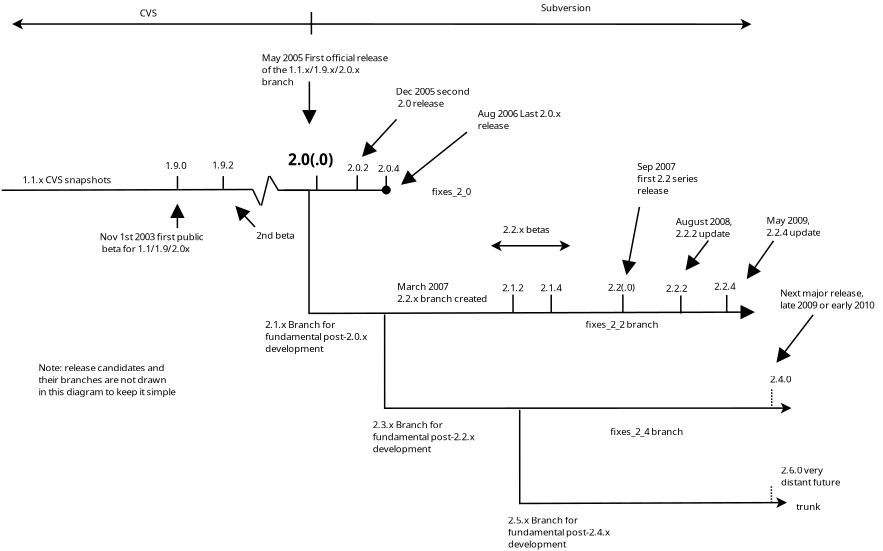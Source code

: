 <?xml version="1.0" encoding="UTF-8"?>
<dia:diagram xmlns:dia="http://www.lysator.liu.se/~alla/dia/">
  <dia:layer name="Background" visible="true" active="true">
    <dia:object type="Standard - Line" version="0" id="O0">
      <dia:attribute name="obj_pos">
        <dia:point val="2.341,25.2"/>
      </dia:attribute>
      <dia:attribute name="obj_bb">
        <dia:rectangle val="2.291,25.1;19.125,25.25"/>
      </dia:attribute>
      <dia:attribute name="conn_endpoints">
        <dia:point val="2.341,25.2"/>
        <dia:point val="19.075,25.15"/>
      </dia:attribute>
      <dia:attribute name="numcp">
        <dia:int val="1"/>
      </dia:attribute>
    </dia:object>
    <dia:object type="Standard - Text" version="1" id="O1">
      <dia:attribute name="obj_pos">
        <dia:point val="3.725,24.725"/>
      </dia:attribute>
      <dia:attribute name="obj_bb">
        <dia:rectangle val="3.725,24.13;10.273,24.875"/>
      </dia:attribute>
      <dia:attribute name="text">
        <dia:composite type="text">
          <dia:attribute name="string">
            <dia:string>#1.1.x CVS snapshots#</dia:string>
          </dia:attribute>
          <dia:attribute name="font">
            <dia:font family="sans" style="0" name="Helvetica"/>
          </dia:attribute>
          <dia:attribute name="height">
            <dia:real val="0.8"/>
          </dia:attribute>
          <dia:attribute name="pos">
            <dia:point val="3.725,24.725"/>
          </dia:attribute>
          <dia:attribute name="color">
            <dia:color val="#000000"/>
          </dia:attribute>
          <dia:attribute name="alignment">
            <dia:enum val="0"/>
          </dia:attribute>
        </dia:composite>
      </dia:attribute>
      <dia:attribute name="valign">
        <dia:enum val="3"/>
      </dia:attribute>
    </dia:object>
    <dia:object type="Standard - Text" version="1" id="O2">
      <dia:attribute name="obj_pos">
        <dia:point val="13.238,23.781"/>
      </dia:attribute>
      <dia:attribute name="obj_bb">
        <dia:rectangle val="13.238,23.186;14.865,23.931"/>
      </dia:attribute>
      <dia:attribute name="text">
        <dia:composite type="text">
          <dia:attribute name="string">
            <dia:string>#1.9.0#</dia:string>
          </dia:attribute>
          <dia:attribute name="font">
            <dia:font family="sans" style="0" name="Helvetica"/>
          </dia:attribute>
          <dia:attribute name="height">
            <dia:real val="0.8"/>
          </dia:attribute>
          <dia:attribute name="pos">
            <dia:point val="13.238,23.781"/>
          </dia:attribute>
          <dia:attribute name="color">
            <dia:color val="#000000"/>
          </dia:attribute>
          <dia:attribute name="alignment">
            <dia:enum val="0"/>
          </dia:attribute>
        </dia:composite>
      </dia:attribute>
      <dia:attribute name="valign">
        <dia:enum val="3"/>
      </dia:attribute>
    </dia:object>
    <dia:object type="Standard - Text" version="1" id="O3">
      <dia:attribute name="obj_pos">
        <dia:point val="8.876,28.526"/>
      </dia:attribute>
      <dia:attribute name="obj_bb">
        <dia:rectangle val="8.876,27.931;16.734,29.476"/>
      </dia:attribute>
      <dia:attribute name="text">
        <dia:composite type="text">
          <dia:attribute name="string">
            <dia:string>#Nov 1st 2003 first public
 beta for 1.1/1.9/2.0x#</dia:string>
          </dia:attribute>
          <dia:attribute name="font">
            <dia:font family="sans" style="0" name="Helvetica"/>
          </dia:attribute>
          <dia:attribute name="height">
            <dia:real val="0.8"/>
          </dia:attribute>
          <dia:attribute name="pos">
            <dia:point val="8.876,28.526"/>
          </dia:attribute>
          <dia:attribute name="color">
            <dia:color val="#000000"/>
          </dia:attribute>
          <dia:attribute name="alignment">
            <dia:enum val="0"/>
          </dia:attribute>
        </dia:composite>
      </dia:attribute>
      <dia:attribute name="valign">
        <dia:enum val="3"/>
      </dia:attribute>
    </dia:object>
    <dia:object type="Standard - Line" version="0" id="O4">
      <dia:attribute name="obj_pos">
        <dia:point val="26.043,24.207"/>
      </dia:attribute>
      <dia:attribute name="obj_bb">
        <dia:rectangle val="25.987,24.157;26.093,25.225"/>
      </dia:attribute>
      <dia:attribute name="conn_endpoints">
        <dia:point val="26.043,24.207"/>
        <dia:point val="26.038,25.175"/>
      </dia:attribute>
      <dia:attribute name="numcp">
        <dia:int val="1"/>
      </dia:attribute>
    </dia:object>
    <dia:object type="Standard - Text" version="1" id="O5">
      <dia:attribute name="obj_pos">
        <dia:point val="16.381,23.743"/>
      </dia:attribute>
      <dia:attribute name="obj_bb">
        <dia:rectangle val="16.381,23.148;18.008,23.893"/>
      </dia:attribute>
      <dia:attribute name="text">
        <dia:composite type="text">
          <dia:attribute name="string">
            <dia:string>#1.9.2#</dia:string>
          </dia:attribute>
          <dia:attribute name="font">
            <dia:font family="sans" style="0" name="Helvetica"/>
          </dia:attribute>
          <dia:attribute name="height">
            <dia:real val="0.8"/>
          </dia:attribute>
          <dia:attribute name="pos">
            <dia:point val="16.381,23.743"/>
          </dia:attribute>
          <dia:attribute name="color">
            <dia:color val="#000000"/>
          </dia:attribute>
          <dia:attribute name="alignment">
            <dia:enum val="0"/>
          </dia:attribute>
        </dia:composite>
      </dia:attribute>
      <dia:attribute name="valign">
        <dia:enum val="3"/>
      </dia:attribute>
    </dia:object>
    <dia:object type="Standard - Line" version="0" id="O6">
      <dia:attribute name="obj_pos">
        <dia:point val="14.056,24.255"/>
      </dia:attribute>
      <dia:attribute name="obj_bb">
        <dia:rectangle val="14.006,24.205;14.106,25.155"/>
      </dia:attribute>
      <dia:attribute name="conn_endpoints">
        <dia:point val="14.056,24.255"/>
        <dia:point val="14.056,25.105"/>
      </dia:attribute>
      <dia:attribute name="numcp">
        <dia:int val="1"/>
      </dia:attribute>
    </dia:object>
    <dia:object type="Standard - Line" version="0" id="O7">
      <dia:attribute name="obj_pos">
        <dia:point val="17.106,24.255"/>
      </dia:attribute>
      <dia:attribute name="obj_bb">
        <dia:rectangle val="17.056,24.205;17.156,25.155"/>
      </dia:attribute>
      <dia:attribute name="conn_endpoints">
        <dia:point val="17.106,24.255"/>
        <dia:point val="17.106,25.105"/>
      </dia:attribute>
      <dia:attribute name="numcp">
        <dia:int val="1"/>
      </dia:attribute>
    </dia:object>
    <dia:object type="Standard - Line" version="0" id="O8">
      <dia:attribute name="obj_pos">
        <dia:point val="23.342,24.221"/>
      </dia:attribute>
      <dia:attribute name="obj_bb">
        <dia:rectangle val="23.292,24.171;23.394,25.225"/>
      </dia:attribute>
      <dia:attribute name="conn_endpoints">
        <dia:point val="23.342,24.221"/>
        <dia:point val="23.344,25.175"/>
      </dia:attribute>
      <dia:attribute name="numcp">
        <dia:int val="1"/>
      </dia:attribute>
    </dia:object>
    <dia:object type="Standard - Text" version="1" id="O9">
      <dia:attribute name="obj_pos">
        <dia:point val="21.419,23.525"/>
      </dia:attribute>
      <dia:attribute name="obj_bb">
        <dia:rectangle val="21.419,22.56;25.326,23.77"/>
      </dia:attribute>
      <dia:attribute name="text">
        <dia:composite type="text">
          <dia:attribute name="string">
            <dia:string>#2.0(.0)#</dia:string>
          </dia:attribute>
          <dia:attribute name="font">
            <dia:font family="sans" style="80" name="Helvetica-Bold"/>
          </dia:attribute>
          <dia:attribute name="height">
            <dia:real val="1.3"/>
          </dia:attribute>
          <dia:attribute name="pos">
            <dia:point val="21.419,23.525"/>
          </dia:attribute>
          <dia:attribute name="color">
            <dia:color val="#000000"/>
          </dia:attribute>
          <dia:attribute name="alignment">
            <dia:enum val="0"/>
          </dia:attribute>
        </dia:composite>
      </dia:attribute>
      <dia:attribute name="valign">
        <dia:enum val="3"/>
      </dia:attribute>
    </dia:object>
    <dia:object type="Standard - PolyLine" version="0" id="O10">
      <dia:attribute name="obj_pos">
        <dia:point val="19.073,25.158"/>
      </dia:attribute>
      <dia:attribute name="obj_bb">
        <dia:rectangle val="19.006,25.092;19.642,26.267"/>
      </dia:attribute>
      <dia:attribute name="poly_points">
        <dia:point val="19.073,25.158"/>
        <dia:point val="19.575,26.2"/>
      </dia:attribute>
    </dia:object>
    <dia:object type="Standard - PolyLine" version="0" id="O11">
      <dia:attribute name="obj_pos">
        <dia:point val="20.15,24.25"/>
      </dia:attribute>
      <dia:attribute name="obj_bb">
        <dia:rectangle val="19.59,24.189;20.211,26.286"/>
      </dia:attribute>
      <dia:attribute name="poly_points">
        <dia:point val="20.15,24.25"/>
        <dia:point val="19.65,26.225"/>
      </dia:attribute>
    </dia:object>
    <dia:object type="Standard - PolyLine" version="0" id="O12">
      <dia:attribute name="obj_pos">
        <dia:point val="20.205,24.247"/>
      </dia:attribute>
      <dia:attribute name="obj_bb">
        <dia:rectangle val="20.136,24.179;20.865,25.296"/>
      </dia:attribute>
      <dia:attribute name="poly_points">
        <dia:point val="20.205,24.247"/>
        <dia:point val="20.796,25.227"/>
      </dia:attribute>
    </dia:object>
    <dia:object type="Standard - Line" version="0" id="O13">
      <dia:attribute name="obj_pos">
        <dia:point val="20.775,25.2"/>
      </dia:attribute>
      <dia:attribute name="obj_bb">
        <dia:rectangle val="20.725,25.15;27.875,25.25"/>
      </dia:attribute>
      <dia:attribute name="conn_endpoints">
        <dia:point val="20.775,25.2"/>
        <dia:point val="27.825,25.2"/>
      </dia:attribute>
      <dia:attribute name="numcp">
        <dia:int val="1"/>
      </dia:attribute>
    </dia:object>
    <dia:object type="Standard - Text" version="1" id="O14">
      <dia:attribute name="obj_pos">
        <dia:point val="25.375,23.925"/>
      </dia:attribute>
      <dia:attribute name="obj_bb">
        <dia:rectangle val="25.375,23.33;27.003,24.075"/>
      </dia:attribute>
      <dia:attribute name="text">
        <dia:composite type="text">
          <dia:attribute name="string">
            <dia:string>#2.0.2#</dia:string>
          </dia:attribute>
          <dia:attribute name="font">
            <dia:font family="sans" style="0" name="Helvetica"/>
          </dia:attribute>
          <dia:attribute name="height">
            <dia:real val="0.8"/>
          </dia:attribute>
          <dia:attribute name="pos">
            <dia:point val="25.375,23.925"/>
          </dia:attribute>
          <dia:attribute name="color">
            <dia:color val="#000000"/>
          </dia:attribute>
          <dia:attribute name="alignment">
            <dia:enum val="0"/>
          </dia:attribute>
        </dia:composite>
      </dia:attribute>
      <dia:attribute name="valign">
        <dia:enum val="3"/>
      </dia:attribute>
    </dia:object>
    <dia:object type="Standard - Line" version="0" id="O15">
      <dia:attribute name="obj_pos">
        <dia:point val="14.05,27.725"/>
      </dia:attribute>
      <dia:attribute name="obj_bb">
        <dia:rectangle val="13.569,26.038;14.531,27.775"/>
      </dia:attribute>
      <dia:attribute name="conn_endpoints">
        <dia:point val="14.05,27.725"/>
        <dia:point val="14.05,26.15"/>
      </dia:attribute>
      <dia:attribute name="numcp">
        <dia:int val="1"/>
      </dia:attribute>
      <dia:attribute name="end_arrow">
        <dia:enum val="3"/>
      </dia:attribute>
      <dia:attribute name="end_arrow_length">
        <dia:real val="0.8"/>
      </dia:attribute>
      <dia:attribute name="end_arrow_width">
        <dia:real val="0.8"/>
      </dia:attribute>
    </dia:object>
    <dia:object type="Standard - Line" version="0" id="O16">
      <dia:attribute name="obj_pos">
        <dia:point val="22.85,17.95"/>
      </dia:attribute>
      <dia:attribute name="obj_bb">
        <dia:rectangle val="22.369,17.9;23.331,20.868"/>
      </dia:attribute>
      <dia:attribute name="conn_endpoints">
        <dia:point val="22.85,17.95"/>
        <dia:point val="22.851,20.756"/>
      </dia:attribute>
      <dia:attribute name="numcp">
        <dia:int val="1"/>
      </dia:attribute>
      <dia:attribute name="end_arrow">
        <dia:enum val="3"/>
      </dia:attribute>
      <dia:attribute name="end_arrow_length">
        <dia:real val="0.8"/>
      </dia:attribute>
      <dia:attribute name="end_arrow_width">
        <dia:real val="0.8"/>
      </dia:attribute>
    </dia:object>
    <dia:object type="Standard - Text" version="1" id="O17">
      <dia:attribute name="obj_pos">
        <dia:point val="19.675,16.6"/>
      </dia:attribute>
      <dia:attribute name="obj_bb">
        <dia:rectangle val="19.675,16.005;29.3,18.35"/>
      </dia:attribute>
      <dia:attribute name="text">
        <dia:composite type="text">
          <dia:attribute name="string">
            <dia:string>#May 2005 First official release
of the 1.1.x/1.9.x/2.0.x 
branch#</dia:string>
          </dia:attribute>
          <dia:attribute name="font">
            <dia:font family="sans" style="0" name="Helvetica"/>
          </dia:attribute>
          <dia:attribute name="height">
            <dia:real val="0.8"/>
          </dia:attribute>
          <dia:attribute name="pos">
            <dia:point val="19.675,16.6"/>
          </dia:attribute>
          <dia:attribute name="color">
            <dia:color val="#000000"/>
          </dia:attribute>
          <dia:attribute name="alignment">
            <dia:enum val="0"/>
          </dia:attribute>
        </dia:composite>
      </dia:attribute>
      <dia:attribute name="valign">
        <dia:enum val="3"/>
      </dia:attribute>
    </dia:object>
    <dia:object type="Standard - Line" version="0" id="O18">
      <dia:attribute name="obj_pos">
        <dia:point val="17.95,26.275"/>
      </dia:attribute>
      <dia:attribute name="obj_bb">
        <dia:rectangle val="17.88,26.204;19.296,27.721"/>
      </dia:attribute>
      <dia:attribute name="conn_endpoints">
        <dia:point val="17.95,26.275"/>
        <dia:point val="19.225,27.65"/>
      </dia:attribute>
      <dia:attribute name="numcp">
        <dia:int val="1"/>
      </dia:attribute>
      <dia:attribute name="start_arrow">
        <dia:enum val="3"/>
      </dia:attribute>
      <dia:attribute name="start_arrow_length">
        <dia:real val="0.8"/>
      </dia:attribute>
      <dia:attribute name="start_arrow_width">
        <dia:real val="0.8"/>
      </dia:attribute>
    </dia:object>
    <dia:object type="Standard - Text" version="1" id="O19">
      <dia:attribute name="obj_pos">
        <dia:point val="19.3,28.425"/>
      </dia:attribute>
      <dia:attribute name="obj_bb">
        <dia:rectangle val="19.3,27.83;22.168,28.575"/>
      </dia:attribute>
      <dia:attribute name="text">
        <dia:composite type="text">
          <dia:attribute name="string">
            <dia:string>#2nd beta#</dia:string>
          </dia:attribute>
          <dia:attribute name="font">
            <dia:font family="sans" style="0" name="Helvetica"/>
          </dia:attribute>
          <dia:attribute name="height">
            <dia:real val="0.8"/>
          </dia:attribute>
          <dia:attribute name="pos">
            <dia:point val="19.3,28.425"/>
          </dia:attribute>
          <dia:attribute name="color">
            <dia:color val="#000000"/>
          </dia:attribute>
          <dia:attribute name="alignment">
            <dia:enum val="0"/>
          </dia:attribute>
        </dia:composite>
      </dia:attribute>
      <dia:attribute name="valign">
        <dia:enum val="3"/>
      </dia:attribute>
    </dia:object>
    <dia:object type="Standard - Line" version="0" id="O20">
      <dia:attribute name="obj_pos">
        <dia:point val="27.977,25.433"/>
      </dia:attribute>
      <dia:attribute name="obj_bb">
        <dia:rectangle val="27.655,24.183;28.297,25.504"/>
      </dia:attribute>
      <dia:attribute name="conn_endpoints">
        <dia:point val="27.977,25.433"/>
        <dia:point val="27.973,24.233"/>
      </dia:attribute>
      <dia:attribute name="numcp">
        <dia:int val="1"/>
      </dia:attribute>
      <dia:attribute name="start_arrow">
        <dia:enum val="8"/>
      </dia:attribute>
      <dia:attribute name="start_arrow_length">
        <dia:real val="0.5"/>
      </dia:attribute>
      <dia:attribute name="start_arrow_width">
        <dia:real val="0.5"/>
      </dia:attribute>
    </dia:object>
    <dia:object type="Standard - ZigZagLine" version="1" id="O21">
      <dia:attribute name="obj_pos">
        <dia:point val="21.165,25.202"/>
      </dia:attribute>
      <dia:attribute name="obj_bb">
        <dia:rectangle val="21.115,25.152;24.555,33.456"/>
      </dia:attribute>
      <dia:attribute name="orth_points">
        <dia:point val="21.165,25.202"/>
        <dia:point val="22.826,25.202"/>
        <dia:point val="22.826,33.406"/>
        <dia:point val="24.505,33.406"/>
      </dia:attribute>
      <dia:attribute name="orth_orient">
        <dia:enum val="0"/>
        <dia:enum val="1"/>
        <dia:enum val="0"/>
      </dia:attribute>
      <dia:attribute name="autorouting">
        <dia:boolean val="false"/>
      </dia:attribute>
    </dia:object>
    <dia:object type="Standard - Line" version="0" id="O22">
      <dia:attribute name="obj_pos">
        <dia:point val="24.477,33.406"/>
      </dia:attribute>
      <dia:attribute name="obj_bb">
        <dia:rectangle val="24.427,32.845;52.603,33.807"/>
      </dia:attribute>
      <dia:attribute name="conn_endpoints">
        <dia:point val="24.477,33.406"/>
        <dia:point val="52.491,33.323"/>
      </dia:attribute>
      <dia:attribute name="numcp">
        <dia:int val="1"/>
      </dia:attribute>
      <dia:attribute name="end_arrow">
        <dia:enum val="3"/>
      </dia:attribute>
      <dia:attribute name="end_arrow_length">
        <dia:real val="0.8"/>
      </dia:attribute>
      <dia:attribute name="end_arrow_width">
        <dia:real val="0.8"/>
      </dia:attribute>
    </dia:object>
    <dia:object type="Standard - Line" version="0" id="O23">
      <dia:attribute name="obj_pos">
        <dia:point val="28.656,20.475"/>
      </dia:attribute>
      <dia:attribute name="obj_bb">
        <dia:rectangle val="26.325,20.404;28.727,23.014"/>
      </dia:attribute>
      <dia:attribute name="conn_endpoints">
        <dia:point val="28.656,20.475"/>
        <dia:point val="26.4,22.932"/>
      </dia:attribute>
      <dia:attribute name="numcp">
        <dia:int val="1"/>
      </dia:attribute>
      <dia:attribute name="end_arrow">
        <dia:enum val="3"/>
      </dia:attribute>
      <dia:attribute name="end_arrow_length">
        <dia:real val="0.8"/>
      </dia:attribute>
      <dia:attribute name="end_arrow_width">
        <dia:real val="0.8"/>
      </dia:attribute>
    </dia:object>
    <dia:object type="Standard - Text" version="1" id="O24">
      <dia:attribute name="obj_pos">
        <dia:point val="28.6,18.832"/>
      </dia:attribute>
      <dia:attribute name="obj_bb">
        <dia:rectangle val="28.6,18.237;34.16,19.782"/>
      </dia:attribute>
      <dia:attribute name="text">
        <dia:composite type="text">
          <dia:attribute name="string">
            <dia:string>#Dec 2005 second
 2.0 release#</dia:string>
          </dia:attribute>
          <dia:attribute name="font">
            <dia:font family="sans" style="0" name="Helvetica"/>
          </dia:attribute>
          <dia:attribute name="height">
            <dia:real val="0.8"/>
          </dia:attribute>
          <dia:attribute name="pos">
            <dia:point val="28.6,18.832"/>
          </dia:attribute>
          <dia:attribute name="color">
            <dia:color val="#000000"/>
          </dia:attribute>
          <dia:attribute name="alignment">
            <dia:enum val="0"/>
          </dia:attribute>
        </dia:composite>
      </dia:attribute>
      <dia:attribute name="valign">
        <dia:enum val="3"/>
      </dia:attribute>
    </dia:object>
    <dia:object type="Standard - Text" version="1" id="O25">
      <dia:attribute name="obj_pos">
        <dia:point val="19.9,34.382"/>
      </dia:attribute>
      <dia:attribute name="obj_bb">
        <dia:rectangle val="19.9,33.787;27.595,36.132"/>
      </dia:attribute>
      <dia:attribute name="text">
        <dia:composite type="text">
          <dia:attribute name="string">
            <dia:string>#2.1.x Branch for 
fundamental post-2.0.x 
development#</dia:string>
          </dia:attribute>
          <dia:attribute name="font">
            <dia:font family="sans" style="0" name="Helvetica"/>
          </dia:attribute>
          <dia:attribute name="height">
            <dia:real val="0.8"/>
          </dia:attribute>
          <dia:attribute name="pos">
            <dia:point val="19.9,34.382"/>
          </dia:attribute>
          <dia:attribute name="color">
            <dia:color val="#000000"/>
          </dia:attribute>
          <dia:attribute name="alignment">
            <dia:enum val="0"/>
          </dia:attribute>
        </dia:composite>
      </dia:attribute>
      <dia:attribute name="valign">
        <dia:enum val="3"/>
      </dia:attribute>
    </dia:object>
    <dia:object type="Standard - Text" version="1" id="O26">
      <dia:attribute name="obj_pos">
        <dia:point val="27.425,23.97"/>
      </dia:attribute>
      <dia:attribute name="obj_bb">
        <dia:rectangle val="27.425,23.375;29.052,24.12"/>
      </dia:attribute>
      <dia:attribute name="text">
        <dia:composite type="text">
          <dia:attribute name="string">
            <dia:string>#2.0.4#</dia:string>
          </dia:attribute>
          <dia:attribute name="font">
            <dia:font family="sans" style="0" name="Helvetica"/>
          </dia:attribute>
          <dia:attribute name="height">
            <dia:real val="0.8"/>
          </dia:attribute>
          <dia:attribute name="pos">
            <dia:point val="27.425,23.97"/>
          </dia:attribute>
          <dia:attribute name="color">
            <dia:color val="#000000"/>
          </dia:attribute>
          <dia:attribute name="alignment">
            <dia:enum val="0"/>
          </dia:attribute>
        </dia:composite>
      </dia:attribute>
      <dia:attribute name="valign">
        <dia:enum val="3"/>
      </dia:attribute>
    </dia:object>
    <dia:object type="Standard - PolyLine" version="0" id="O27">
      <dia:attribute name="obj_pos">
        <dia:point val="27.866,33.487"/>
      </dia:attribute>
      <dia:attribute name="obj_bb">
        <dia:rectangle val="27.816,33.438;55.103,40.085"/>
      </dia:attribute>
      <dia:attribute name="poly_points">
        <dia:point val="27.866,33.487"/>
        <dia:point val="27.869,39.731"/>
        <dia:point val="54.991,39.723"/>
      </dia:attribute>
      <dia:attribute name="end_arrow">
        <dia:enum val="22"/>
      </dia:attribute>
      <dia:attribute name="end_arrow_length">
        <dia:real val="0.5"/>
      </dia:attribute>
      <dia:attribute name="end_arrow_width">
        <dia:real val="0.5"/>
      </dia:attribute>
    </dia:object>
    <dia:object type="Standard - Text" version="1" id="O28">
      <dia:attribute name="obj_pos">
        <dia:point val="28.706,31.85"/>
      </dia:attribute>
      <dia:attribute name="obj_bb">
        <dia:rectangle val="28.706,31.255;35.391,32.8"/>
      </dia:attribute>
      <dia:attribute name="text">
        <dia:composite type="text">
          <dia:attribute name="string">
            <dia:string>#March 2007
2.2.x branch created#</dia:string>
          </dia:attribute>
          <dia:attribute name="font">
            <dia:font family="sans" style="0" name="Helvetica"/>
          </dia:attribute>
          <dia:attribute name="height">
            <dia:real val="0.8"/>
          </dia:attribute>
          <dia:attribute name="pos">
            <dia:point val="28.706,31.85"/>
          </dia:attribute>
          <dia:attribute name="color">
            <dia:color val="#000000"/>
          </dia:attribute>
          <dia:attribute name="alignment">
            <dia:enum val="0"/>
          </dia:attribute>
        </dia:composite>
      </dia:attribute>
      <dia:attribute name="valign">
        <dia:enum val="3"/>
      </dia:attribute>
    </dia:object>
    <dia:object type="Standard - Text" version="1" id="O29">
      <dia:attribute name="obj_pos">
        <dia:point val="27.081,41.07"/>
      </dia:attribute>
      <dia:attribute name="obj_bb">
        <dia:rectangle val="27.081,40.475;34.776,42.82"/>
      </dia:attribute>
      <dia:attribute name="text">
        <dia:composite type="text">
          <dia:attribute name="string">
            <dia:string>#2.3.x Branch for 
fundamental post-2.2.x 
development#</dia:string>
          </dia:attribute>
          <dia:attribute name="font">
            <dia:font family="sans" style="0" name="Helvetica"/>
          </dia:attribute>
          <dia:attribute name="height">
            <dia:real val="0.8"/>
          </dia:attribute>
          <dia:attribute name="pos">
            <dia:point val="27.081,41.07"/>
          </dia:attribute>
          <dia:attribute name="color">
            <dia:color val="#000000"/>
          </dia:attribute>
          <dia:attribute name="alignment">
            <dia:enum val="0"/>
          </dia:attribute>
        </dia:composite>
      </dia:attribute>
      <dia:attribute name="valign">
        <dia:enum val="3"/>
      </dia:attribute>
    </dia:object>
    <dia:object type="Standard - Line" version="0" id="O30">
      <dia:attribute name="obj_pos">
        <dia:point val="36.428,33.357"/>
      </dia:attribute>
      <dia:attribute name="obj_bb">
        <dia:rectangle val="36.376,32.103;36.478,33.407"/>
      </dia:attribute>
      <dia:attribute name="conn_endpoints">
        <dia:point val="36.428,33.357"/>
        <dia:point val="36.426,32.153"/>
      </dia:attribute>
      <dia:attribute name="numcp">
        <dia:int val="1"/>
      </dia:attribute>
    </dia:object>
    <dia:object type="Standard - Text" version="1" id="O31">
      <dia:attribute name="obj_pos">
        <dia:point val="35.71,31.928"/>
      </dia:attribute>
      <dia:attribute name="obj_bb">
        <dia:rectangle val="35.71,31.333;37.338,32.078"/>
      </dia:attribute>
      <dia:attribute name="text">
        <dia:composite type="text">
          <dia:attribute name="string">
            <dia:string>#2.1.2#</dia:string>
          </dia:attribute>
          <dia:attribute name="font">
            <dia:font family="sans" style="0" name="Helvetica"/>
          </dia:attribute>
          <dia:attribute name="height">
            <dia:real val="0.8"/>
          </dia:attribute>
          <dia:attribute name="pos">
            <dia:point val="35.71,31.928"/>
          </dia:attribute>
          <dia:attribute name="color">
            <dia:color val="#000000"/>
          </dia:attribute>
          <dia:attribute name="alignment">
            <dia:enum val="0"/>
          </dia:attribute>
        </dia:composite>
      </dia:attribute>
      <dia:attribute name="valign">
        <dia:enum val="3"/>
      </dia:attribute>
    </dia:object>
    <dia:object type="Standard - Text" version="1" id="O32">
      <dia:attribute name="obj_pos">
        <dia:point val="35.756,28.05"/>
      </dia:attribute>
      <dia:attribute name="obj_bb">
        <dia:rectangle val="35.756,27.455;39.336,28.2"/>
      </dia:attribute>
      <dia:attribute name="text">
        <dia:composite type="text">
          <dia:attribute name="string">
            <dia:string>#2.2.x betas#</dia:string>
          </dia:attribute>
          <dia:attribute name="font">
            <dia:font family="sans" style="0" name="Helvetica"/>
          </dia:attribute>
          <dia:attribute name="height">
            <dia:real val="0.8"/>
          </dia:attribute>
          <dia:attribute name="pos">
            <dia:point val="35.756,28.05"/>
          </dia:attribute>
          <dia:attribute name="color">
            <dia:color val="#000000"/>
          </dia:attribute>
          <dia:attribute name="alignment">
            <dia:enum val="0"/>
          </dia:attribute>
        </dia:composite>
      </dia:attribute>
      <dia:attribute name="valign">
        <dia:enum val="3"/>
      </dia:attribute>
    </dia:object>
    <dia:object type="Standard - Line" version="0" id="O33">
      <dia:attribute name="obj_pos">
        <dia:point val="34.95,28.9"/>
      </dia:attribute>
      <dia:attribute name="obj_bb">
        <dia:rectangle val="34.9,28.538;40.3,29.262"/>
      </dia:attribute>
      <dia:attribute name="conn_endpoints">
        <dia:point val="34.95,28.9"/>
        <dia:point val="40.25,28.9"/>
      </dia:attribute>
      <dia:attribute name="numcp">
        <dia:int val="1"/>
      </dia:attribute>
      <dia:attribute name="start_arrow">
        <dia:enum val="22"/>
      </dia:attribute>
      <dia:attribute name="start_arrow_length">
        <dia:real val="0.5"/>
      </dia:attribute>
      <dia:attribute name="start_arrow_width">
        <dia:real val="0.5"/>
      </dia:attribute>
      <dia:attribute name="end_arrow">
        <dia:enum val="22"/>
      </dia:attribute>
      <dia:attribute name="end_arrow_length">
        <dia:real val="0.5"/>
      </dia:attribute>
      <dia:attribute name="end_arrow_width">
        <dia:real val="0.5"/>
      </dia:attribute>
    </dia:object>
    <dia:object type="Standard - Line" version="0" id="O34">
      <dia:attribute name="obj_pos">
        <dia:point val="33.356,21.325"/>
      </dia:attribute>
      <dia:attribute name="obj_bb">
        <dia:rectangle val="28.919,21.255;33.426,24.87"/>
      </dia:attribute>
      <dia:attribute name="conn_endpoints">
        <dia:point val="33.356,21.325"/>
        <dia:point val="29.006,24.8"/>
      </dia:attribute>
      <dia:attribute name="numcp">
        <dia:int val="1"/>
      </dia:attribute>
      <dia:attribute name="end_arrow">
        <dia:enum val="3"/>
      </dia:attribute>
      <dia:attribute name="end_arrow_length">
        <dia:real val="0.8"/>
      </dia:attribute>
      <dia:attribute name="end_arrow_width">
        <dia:real val="0.8"/>
      </dia:attribute>
    </dia:object>
    <dia:object type="Standard - Text" version="1" id="O35">
      <dia:attribute name="obj_pos">
        <dia:point val="34.081,20.32"/>
      </dia:attribute>
      <dia:attribute name="obj_bb">
        <dia:rectangle val="34.081,19.725;40.704,21.27"/>
      </dia:attribute>
      <dia:attribute name="text">
        <dia:composite type="text">
          <dia:attribute name="string">
            <dia:string>#Aug 2006 Last 2.0.x 
release #</dia:string>
          </dia:attribute>
          <dia:attribute name="font">
            <dia:font family="sans" style="0" name="Helvetica"/>
          </dia:attribute>
          <dia:attribute name="height">
            <dia:real val="0.8"/>
          </dia:attribute>
          <dia:attribute name="pos">
            <dia:point val="34.081,20.32"/>
          </dia:attribute>
          <dia:attribute name="color">
            <dia:color val="#000000"/>
          </dia:attribute>
          <dia:attribute name="alignment">
            <dia:enum val="0"/>
          </dia:attribute>
        </dia:composite>
      </dia:attribute>
      <dia:attribute name="valign">
        <dia:enum val="3"/>
      </dia:attribute>
    </dia:object>
    <dia:object type="Standard - Line" version="0" id="O36">
      <dia:attribute name="obj_pos">
        <dia:point val="22.884,14.118"/>
      </dia:attribute>
      <dia:attribute name="obj_bb">
        <dia:rectangle val="22.834,13.768;52.432,14.492"/>
      </dia:attribute>
      <dia:attribute name="conn_endpoints">
        <dia:point val="22.884,14.118"/>
        <dia:point val="52.321,14.13"/>
      </dia:attribute>
      <dia:attribute name="numcp">
        <dia:int val="1"/>
      </dia:attribute>
      <dia:attribute name="end_arrow">
        <dia:enum val="22"/>
      </dia:attribute>
      <dia:attribute name="end_arrow_length">
        <dia:real val="0.5"/>
      </dia:attribute>
      <dia:attribute name="end_arrow_width">
        <dia:real val="0.5"/>
      </dia:attribute>
    </dia:object>
    <dia:object type="Standard - Text" version="1" id="O37">
      <dia:attribute name="obj_pos">
        <dia:point val="38.284,13.268"/>
      </dia:attribute>
      <dia:attribute name="obj_bb">
        <dia:rectangle val="38.284,12.673;41.849,13.418"/>
      </dia:attribute>
      <dia:attribute name="text">
        <dia:composite type="text">
          <dia:attribute name="string">
            <dia:string>#Subversion#</dia:string>
          </dia:attribute>
          <dia:attribute name="font">
            <dia:font family="sans" style="0" name="Helvetica"/>
          </dia:attribute>
          <dia:attribute name="height">
            <dia:real val="0.8"/>
          </dia:attribute>
          <dia:attribute name="pos">
            <dia:point val="38.284,13.268"/>
          </dia:attribute>
          <dia:attribute name="color">
            <dia:color val="#000000"/>
          </dia:attribute>
          <dia:attribute name="alignment">
            <dia:enum val="0"/>
          </dia:attribute>
        </dia:composite>
      </dia:attribute>
      <dia:attribute name="valign">
        <dia:enum val="3"/>
      </dia:attribute>
    </dia:object>
    <dia:object type="Standard - Line" version="0" id="O38">
      <dia:attribute name="obj_pos">
        <dia:point val="23.034,14.118"/>
      </dia:attribute>
      <dia:attribute name="obj_bb">
        <dia:rectangle val="2.922,13.757;23.084,14.48"/>
      </dia:attribute>
      <dia:attribute name="conn_endpoints">
        <dia:point val="23.034,14.118"/>
        <dia:point val="3.034,14.118"/>
      </dia:attribute>
      <dia:attribute name="numcp">
        <dia:int val="1"/>
      </dia:attribute>
      <dia:attribute name="end_arrow">
        <dia:enum val="22"/>
      </dia:attribute>
      <dia:attribute name="end_arrow_length">
        <dia:real val="0.5"/>
      </dia:attribute>
      <dia:attribute name="end_arrow_width">
        <dia:real val="0.5"/>
      </dia:attribute>
    </dia:object>
    <dia:object type="Standard - Text" version="1" id="O39">
      <dia:attribute name="obj_pos">
        <dia:point val="11.534,13.618"/>
      </dia:attribute>
      <dia:attribute name="obj_bb">
        <dia:rectangle val="11.534,13.023;12.826,13.768"/>
      </dia:attribute>
      <dia:attribute name="text">
        <dia:composite type="text">
          <dia:attribute name="string">
            <dia:string>#CVS#</dia:string>
          </dia:attribute>
          <dia:attribute name="font">
            <dia:font family="sans" style="0" name="Helvetica"/>
          </dia:attribute>
          <dia:attribute name="height">
            <dia:real val="0.8"/>
          </dia:attribute>
          <dia:attribute name="pos">
            <dia:point val="11.534,13.618"/>
          </dia:attribute>
          <dia:attribute name="color">
            <dia:color val="#000000"/>
          </dia:attribute>
          <dia:attribute name="alignment">
            <dia:enum val="0"/>
          </dia:attribute>
        </dia:composite>
      </dia:attribute>
      <dia:attribute name="valign">
        <dia:enum val="3"/>
      </dia:attribute>
    </dia:object>
    <dia:object type="Standard - Line" version="0" id="O40">
      <dia:attribute name="obj_pos">
        <dia:point val="22.984,13.318"/>
      </dia:attribute>
      <dia:attribute name="obj_bb">
        <dia:rectangle val="22.934,13.268;23.034,14.868"/>
      </dia:attribute>
      <dia:attribute name="conn_endpoints">
        <dia:point val="22.984,13.318"/>
        <dia:point val="22.984,14.818"/>
      </dia:attribute>
      <dia:attribute name="numcp">
        <dia:int val="1"/>
      </dia:attribute>
    </dia:object>
    <dia:object type="Standard - Text" version="1" id="O41">
      <dia:attribute name="obj_pos">
        <dia:point val="42.763,31.905"/>
      </dia:attribute>
      <dia:attribute name="obj_bb">
        <dia:rectangle val="42.763,31.311;44.891,32.056"/>
      </dia:attribute>
      <dia:attribute name="text">
        <dia:composite type="text">
          <dia:attribute name="string">
            <dia:string>#2.2(.0)#</dia:string>
          </dia:attribute>
          <dia:attribute name="font">
            <dia:font family="sans" style="0" name="Helvetica"/>
          </dia:attribute>
          <dia:attribute name="height">
            <dia:real val="0.8"/>
          </dia:attribute>
          <dia:attribute name="pos">
            <dia:point val="42.763,31.905"/>
          </dia:attribute>
          <dia:attribute name="color">
            <dia:color val="#000000"/>
          </dia:attribute>
          <dia:attribute name="alignment">
            <dia:enum val="0"/>
          </dia:attribute>
        </dia:composite>
      </dia:attribute>
      <dia:attribute name="valign">
        <dia:enum val="3"/>
      </dia:attribute>
    </dia:object>
    <dia:object type="Standard - Text" version="1" id="O42">
      <dia:attribute name="obj_pos">
        <dia:point val="44.7,23.85"/>
      </dia:attribute>
      <dia:attribute name="obj_bb">
        <dia:rectangle val="44.7,23.255;49.265,25.6"/>
      </dia:attribute>
      <dia:attribute name="text">
        <dia:composite type="text">
          <dia:attribute name="string">
            <dia:string>#Sep 2007
first 2.2 series
release#</dia:string>
          </dia:attribute>
          <dia:attribute name="font">
            <dia:font family="sans" style="0" name="Helvetica"/>
          </dia:attribute>
          <dia:attribute name="height">
            <dia:real val="0.8"/>
          </dia:attribute>
          <dia:attribute name="pos">
            <dia:point val="44.7,23.85"/>
          </dia:attribute>
          <dia:attribute name="color">
            <dia:color val="#000000"/>
          </dia:attribute>
          <dia:attribute name="alignment">
            <dia:enum val="0"/>
          </dia:attribute>
        </dia:composite>
      </dia:attribute>
      <dia:attribute name="valign">
        <dia:enum val="3"/>
      </dia:attribute>
    </dia:object>
    <dia:object type="Standard - Line" version="0" id="O43">
      <dia:attribute name="obj_pos">
        <dia:point val="44.853,26.31"/>
      </dia:attribute>
      <dia:attribute name="obj_bb">
        <dia:rectangle val="43.686,26.252;44.912,30.91"/>
      </dia:attribute>
      <dia:attribute name="conn_endpoints">
        <dia:point val="44.853,26.31"/>
        <dia:point val="44,30.8"/>
      </dia:attribute>
      <dia:attribute name="numcp">
        <dia:int val="1"/>
      </dia:attribute>
      <dia:attribute name="end_arrow">
        <dia:enum val="3"/>
      </dia:attribute>
      <dia:attribute name="end_arrow_length">
        <dia:real val="0.8"/>
      </dia:attribute>
      <dia:attribute name="end_arrow_width">
        <dia:real val="0.8"/>
      </dia:attribute>
    </dia:object>
    <dia:object type="Standard - Line" version="0" id="O44">
      <dia:attribute name="obj_pos">
        <dia:point val="38.972,33.361"/>
      </dia:attribute>
      <dia:attribute name="obj_bb">
        <dia:rectangle val="38.922,32.109;39.023,33.411"/>
      </dia:attribute>
      <dia:attribute name="conn_endpoints">
        <dia:point val="38.972,33.361"/>
        <dia:point val="38.972,32.159"/>
      </dia:attribute>
      <dia:attribute name="numcp">
        <dia:int val="1"/>
      </dia:attribute>
    </dia:object>
    <dia:object type="Standard - Text" version="1" id="O45">
      <dia:attribute name="obj_pos">
        <dia:point val="38.265,31.938"/>
      </dia:attribute>
      <dia:attribute name="obj_bb">
        <dia:rectangle val="38.265,31.343;39.892,32.087"/>
      </dia:attribute>
      <dia:attribute name="text">
        <dia:composite type="text">
          <dia:attribute name="string">
            <dia:string>#2.1.4#</dia:string>
          </dia:attribute>
          <dia:attribute name="font">
            <dia:font family="sans" style="0" name="Helvetica"/>
          </dia:attribute>
          <dia:attribute name="height">
            <dia:real val="0.8"/>
          </dia:attribute>
          <dia:attribute name="pos">
            <dia:point val="38.265,31.938"/>
          </dia:attribute>
          <dia:attribute name="color">
            <dia:color val="#000000"/>
          </dia:attribute>
          <dia:attribute name="alignment">
            <dia:enum val="0"/>
          </dia:attribute>
        </dia:composite>
      </dia:attribute>
      <dia:attribute name="valign">
        <dia:enum val="3"/>
      </dia:attribute>
    </dia:object>
    <dia:object type="Standard - Text" version="1" id="O46">
      <dia:attribute name="obj_pos">
        <dia:point val="41.265,34.367"/>
      </dia:attribute>
      <dia:attribute name="obj_bb">
        <dia:rectangle val="41.265,33.773;46.657,34.517"/>
      </dia:attribute>
      <dia:attribute name="text">
        <dia:composite type="text">
          <dia:attribute name="string">
            <dia:string>#fixes_2_2 branch#</dia:string>
          </dia:attribute>
          <dia:attribute name="font">
            <dia:font family="sans" style="0" name="Helvetica"/>
          </dia:attribute>
          <dia:attribute name="height">
            <dia:real val="0.8"/>
          </dia:attribute>
          <dia:attribute name="pos">
            <dia:point val="41.265,34.367"/>
          </dia:attribute>
          <dia:attribute name="color">
            <dia:color val="#000000"/>
          </dia:attribute>
          <dia:attribute name="alignment">
            <dia:enum val="0"/>
          </dia:attribute>
        </dia:composite>
      </dia:attribute>
      <dia:attribute name="valign">
        <dia:enum val="3"/>
      </dia:attribute>
    </dia:object>
    <dia:object type="Standard - Text" version="1" id="O47">
      <dia:attribute name="obj_pos">
        <dia:point val="55.315,46.517"/>
      </dia:attribute>
      <dia:attribute name="obj_bb">
        <dia:rectangle val="55.315,45.922;57.008,46.667"/>
      </dia:attribute>
      <dia:attribute name="text">
        <dia:composite type="text">
          <dia:attribute name="string">
            <dia:string>#trunk#</dia:string>
          </dia:attribute>
          <dia:attribute name="font">
            <dia:font family="sans" style="0" name="Helvetica"/>
          </dia:attribute>
          <dia:attribute name="height">
            <dia:real val="0.8"/>
          </dia:attribute>
          <dia:attribute name="pos">
            <dia:point val="55.315,46.517"/>
          </dia:attribute>
          <dia:attribute name="color">
            <dia:color val="#000000"/>
          </dia:attribute>
          <dia:attribute name="alignment">
            <dia:enum val="0"/>
          </dia:attribute>
        </dia:composite>
      </dia:attribute>
      <dia:attribute name="valign">
        <dia:enum val="3"/>
      </dia:attribute>
    </dia:object>
    <dia:object type="Standard - Text" version="1" id="O48">
      <dia:attribute name="obj_pos">
        <dia:point val="31.015,25.517"/>
      </dia:attribute>
      <dia:attribute name="obj_bb">
        <dia:rectangle val="31.015,24.922;33.98,25.668"/>
      </dia:attribute>
      <dia:attribute name="text">
        <dia:composite type="text">
          <dia:attribute name="string">
            <dia:string>#fixes_2_0#</dia:string>
          </dia:attribute>
          <dia:attribute name="font">
            <dia:font family="sans" style="0" name="Helvetica"/>
          </dia:attribute>
          <dia:attribute name="height">
            <dia:real val="0.8"/>
          </dia:attribute>
          <dia:attribute name="pos">
            <dia:point val="31.015,25.517"/>
          </dia:attribute>
          <dia:attribute name="color">
            <dia:color val="#000000"/>
          </dia:attribute>
          <dia:attribute name="alignment">
            <dia:enum val="0"/>
          </dia:attribute>
        </dia:composite>
      </dia:attribute>
      <dia:attribute name="valign">
        <dia:enum val="3"/>
      </dia:attribute>
    </dia:object>
    <dia:object type="Standard - Line" version="0" id="O49">
      <dia:attribute name="obj_pos">
        <dia:point val="43.749,33.353"/>
      </dia:attribute>
      <dia:attribute name="obj_bb">
        <dia:rectangle val="43.699,32.101;43.8,33.403"/>
      </dia:attribute>
      <dia:attribute name="conn_endpoints">
        <dia:point val="43.749,33.353"/>
        <dia:point val="43.749,32.151"/>
      </dia:attribute>
      <dia:attribute name="numcp">
        <dia:int val="1"/>
      </dia:attribute>
    </dia:object>
    <dia:object type="Standard - Text" version="1" id="O50">
      <dia:attribute name="obj_pos">
        <dia:point val="46.628,31.968"/>
      </dia:attribute>
      <dia:attribute name="obj_bb">
        <dia:rectangle val="46.628,31.372;48.255,32.117"/>
      </dia:attribute>
      <dia:attribute name="text">
        <dia:composite type="text">
          <dia:attribute name="string">
            <dia:string>#2.2.2#</dia:string>
          </dia:attribute>
          <dia:attribute name="font">
            <dia:font family="sans" style="0" name="Helvetica"/>
          </dia:attribute>
          <dia:attribute name="height">
            <dia:real val="0.8"/>
          </dia:attribute>
          <dia:attribute name="pos">
            <dia:point val="46.628,31.968"/>
          </dia:attribute>
          <dia:attribute name="color">
            <dia:color val="#000000"/>
          </dia:attribute>
          <dia:attribute name="alignment">
            <dia:enum val="0"/>
          </dia:attribute>
        </dia:composite>
      </dia:attribute>
      <dia:attribute name="valign">
        <dia:enum val="3"/>
      </dia:attribute>
    </dia:object>
    <dia:object type="Standard - Line" version="0" id="O51">
      <dia:attribute name="obj_pos">
        <dia:point val="47.614,33.415"/>
      </dia:attribute>
      <dia:attribute name="obj_bb">
        <dia:rectangle val="47.563,32.163;47.664,33.465"/>
      </dia:attribute>
      <dia:attribute name="conn_endpoints">
        <dia:point val="47.614,33.415"/>
        <dia:point val="47.613,32.213"/>
      </dia:attribute>
      <dia:attribute name="numcp">
        <dia:int val="1"/>
      </dia:attribute>
    </dia:object>
    <dia:object type="Standard - Text" version="1" id="O52">
      <dia:attribute name="obj_pos">
        <dia:point val="47.278,27.517"/>
      </dia:attribute>
      <dia:attribute name="obj_bb">
        <dia:rectangle val="47.278,26.922;51.55,29.267"/>
      </dia:attribute>
      <dia:attribute name="text">
        <dia:composite type="text">
          <dia:attribute name="string">
            <dia:string>#August 2008,
2.2.2 update
#</dia:string>
          </dia:attribute>
          <dia:attribute name="font">
            <dia:font family="sans" style="0" name="Helvetica"/>
          </dia:attribute>
          <dia:attribute name="height">
            <dia:real val="0.8"/>
          </dia:attribute>
          <dia:attribute name="pos">
            <dia:point val="47.278,27.517"/>
          </dia:attribute>
          <dia:attribute name="color">
            <dia:color val="#000000"/>
          </dia:attribute>
          <dia:attribute name="alignment">
            <dia:enum val="0"/>
          </dia:attribute>
        </dia:composite>
      </dia:attribute>
      <dia:attribute name="valign">
        <dia:enum val="3"/>
      </dia:attribute>
    </dia:object>
    <dia:object type="Standard - Line" version="0" id="O53">
      <dia:attribute name="obj_pos">
        <dia:point val="49.45,28.55"/>
      </dia:attribute>
      <dia:attribute name="obj_bb">
        <dia:rectangle val="47.892,28.48;49.52,30.589"/>
      </dia:attribute>
      <dia:attribute name="conn_endpoints">
        <dia:point val="49.45,28.55"/>
        <dia:point val="47.963,30.5"/>
      </dia:attribute>
      <dia:attribute name="numcp">
        <dia:int val="1"/>
      </dia:attribute>
      <dia:attribute name="end_arrow">
        <dia:enum val="3"/>
      </dia:attribute>
      <dia:attribute name="end_arrow_length">
        <dia:real val="0.8"/>
      </dia:attribute>
      <dia:attribute name="end_arrow_width">
        <dia:real val="0.8"/>
      </dia:attribute>
    </dia:object>
    <dia:object type="Standard - Line" version="0" id="O54">
      <dia:attribute name="obj_pos">
        <dia:point val="53.673,39.572"/>
      </dia:attribute>
      <dia:attribute name="obj_bb">
        <dia:rectangle val="53.622,38.32;53.723,39.622"/>
      </dia:attribute>
      <dia:attribute name="conn_endpoints">
        <dia:point val="53.673,39.572"/>
        <dia:point val="53.672,38.37"/>
      </dia:attribute>
      <dia:attribute name="numcp">
        <dia:int val="1"/>
      </dia:attribute>
      <dia:attribute name="line_style">
        <dia:enum val="4"/>
      </dia:attribute>
    </dia:object>
    <dia:object type="Standard - Text" version="1" id="O55">
      <dia:attribute name="obj_pos">
        <dia:point val="54.236,32.275"/>
      </dia:attribute>
      <dia:attribute name="obj_bb">
        <dia:rectangle val="54.236,31.661;61.802,34.862"/>
      </dia:attribute>
      <dia:attribute name="text">
        <dia:composite type="text">
          <dia:attribute name="string">
            <dia:string>#Next major release,
late 2009 or early 2010

#</dia:string>
          </dia:attribute>
          <dia:attribute name="font">
            <dia:font family="sans" style="0" name="Helvetica"/>
          </dia:attribute>
          <dia:attribute name="height">
            <dia:real val="0.8"/>
          </dia:attribute>
          <dia:attribute name="pos">
            <dia:point val="54.236,32.275"/>
          </dia:attribute>
          <dia:attribute name="color">
            <dia:color val="#000000"/>
          </dia:attribute>
          <dia:attribute name="alignment">
            <dia:enum val="0"/>
          </dia:attribute>
        </dia:composite>
      </dia:attribute>
      <dia:attribute name="valign">
        <dia:enum val="3"/>
      </dia:attribute>
    </dia:object>
    <dia:object type="Standard - Line" version="0" id="O56">
      <dia:attribute name="obj_pos">
        <dia:point val="56.435,33.506"/>
      </dia:attribute>
      <dia:attribute name="obj_bb">
        <dia:rectangle val="53.951,33.436;56.505,36.746"/>
      </dia:attribute>
      <dia:attribute name="conn_endpoints">
        <dia:point val="56.435,33.506"/>
        <dia:point val="54.021,36.657"/>
      </dia:attribute>
      <dia:attribute name="numcp">
        <dia:int val="1"/>
      </dia:attribute>
      <dia:attribute name="end_arrow">
        <dia:enum val="3"/>
      </dia:attribute>
      <dia:attribute name="end_arrow_length">
        <dia:real val="0.8"/>
      </dia:attribute>
      <dia:attribute name="end_arrow_width">
        <dia:real val="0.8"/>
      </dia:attribute>
    </dia:object>
    <dia:object type="Standard - Text" version="1" id="O57">
      <dia:attribute name="obj_pos">
        <dia:point val="53.556,38.017"/>
      </dia:attribute>
      <dia:attribute name="obj_bb">
        <dia:rectangle val="53.556,37.422;55.183,38.167"/>
      </dia:attribute>
      <dia:attribute name="text">
        <dia:composite type="text">
          <dia:attribute name="string">
            <dia:string>#2.4.0#</dia:string>
          </dia:attribute>
          <dia:attribute name="font">
            <dia:font family="sans" style="0" name="Helvetica"/>
          </dia:attribute>
          <dia:attribute name="height">
            <dia:real val="0.8"/>
          </dia:attribute>
          <dia:attribute name="pos">
            <dia:point val="53.556,38.017"/>
          </dia:attribute>
          <dia:attribute name="color">
            <dia:color val="#000000"/>
          </dia:attribute>
          <dia:attribute name="alignment">
            <dia:enum val="0"/>
          </dia:attribute>
        </dia:composite>
      </dia:attribute>
      <dia:attribute name="valign">
        <dia:enum val="3"/>
      </dia:attribute>
    </dia:object>
    <dia:object type="Standard - Text" version="1" id="O58">
      <dia:attribute name="obj_pos">
        <dia:point val="42.906,40.718"/>
      </dia:attribute>
      <dia:attribute name="obj_bb">
        <dia:rectangle val="42.887,40.104;48.298,41.705"/>
      </dia:attribute>
      <dia:attribute name="text">
        <dia:composite type="text">
          <dia:attribute name="string">
            <dia:string>#
fixes_2_4 branch#</dia:string>
          </dia:attribute>
          <dia:attribute name="font">
            <dia:font family="sans" style="0" name="Helvetica"/>
          </dia:attribute>
          <dia:attribute name="height">
            <dia:real val="0.8"/>
          </dia:attribute>
          <dia:attribute name="pos">
            <dia:point val="42.906,40.718"/>
          </dia:attribute>
          <dia:attribute name="color">
            <dia:color val="#000000"/>
          </dia:attribute>
          <dia:attribute name="alignment">
            <dia:enum val="0"/>
          </dia:attribute>
        </dia:composite>
      </dia:attribute>
      <dia:attribute name="valign">
        <dia:enum val="3"/>
      </dia:attribute>
    </dia:object>
    <dia:object type="Standard - PolyLine" version="0" id="O59">
      <dia:attribute name="obj_pos">
        <dia:point val="36.87,39.838"/>
      </dia:attribute>
      <dia:attribute name="obj_bb">
        <dia:rectangle val="36.82,39.788;54.803,46.387"/>
      </dia:attribute>
      <dia:attribute name="poly_points">
        <dia:point val="36.87,39.838"/>
        <dia:point val="36.873,46.082"/>
        <dia:point val="54.691,46.023"/>
      </dia:attribute>
      <dia:attribute name="end_arrow">
        <dia:enum val="22"/>
      </dia:attribute>
      <dia:attribute name="end_arrow_length">
        <dia:real val="0.5"/>
      </dia:attribute>
      <dia:attribute name="end_arrow_width">
        <dia:real val="0.5"/>
      </dia:attribute>
    </dia:object>
    <dia:object type="Standard - Text" version="1" id="O60">
      <dia:attribute name="obj_pos">
        <dia:point val="36.086,47.421"/>
      </dia:attribute>
      <dia:attribute name="obj_bb">
        <dia:rectangle val="36.086,46.807;43.8,49.208"/>
      </dia:attribute>
      <dia:attribute name="text">
        <dia:composite type="text">
          <dia:attribute name="string">
            <dia:string>#2.5.x Branch for 
fundamental post-2.4.x 
development#</dia:string>
          </dia:attribute>
          <dia:attribute name="font">
            <dia:font family="sans" style="0" name="Helvetica"/>
          </dia:attribute>
          <dia:attribute name="height">
            <dia:real val="0.8"/>
          </dia:attribute>
          <dia:attribute name="pos">
            <dia:point val="36.086,47.421"/>
          </dia:attribute>
          <dia:attribute name="color">
            <dia:color val="#000000"/>
          </dia:attribute>
          <dia:attribute name="alignment">
            <dia:enum val="0"/>
          </dia:attribute>
        </dia:composite>
      </dia:attribute>
      <dia:attribute name="valign">
        <dia:enum val="3"/>
      </dia:attribute>
    </dia:object>
    <dia:object type="Standard - Text" version="1" id="O61">
      <dia:attribute name="obj_pos">
        <dia:point val="49.836,31.833"/>
      </dia:attribute>
      <dia:attribute name="obj_bb">
        <dia:rectangle val="49.836,31.22;51.482,32.021"/>
      </dia:attribute>
      <dia:attribute name="text">
        <dia:composite type="text">
          <dia:attribute name="string">
            <dia:string>#2.2.4#</dia:string>
          </dia:attribute>
          <dia:attribute name="font">
            <dia:font family="sans" style="0" name="Helvetica"/>
          </dia:attribute>
          <dia:attribute name="height">
            <dia:real val="0.8"/>
          </dia:attribute>
          <dia:attribute name="pos">
            <dia:point val="49.836,31.833"/>
          </dia:attribute>
          <dia:attribute name="color">
            <dia:color val="#000000"/>
          </dia:attribute>
          <dia:attribute name="alignment">
            <dia:enum val="0"/>
          </dia:attribute>
        </dia:composite>
      </dia:attribute>
      <dia:attribute name="valign">
        <dia:enum val="3"/>
      </dia:attribute>
    </dia:object>
    <dia:object type="Standard - Line" version="0" id="O62">
      <dia:attribute name="obj_pos">
        <dia:point val="50.672,33.38"/>
      </dia:attribute>
      <dia:attribute name="obj_bb">
        <dia:rectangle val="50.621,32.129;50.722,33.431"/>
      </dia:attribute>
      <dia:attribute name="conn_endpoints">
        <dia:point val="50.672,33.38"/>
        <dia:point val="50.672,32.179"/>
      </dia:attribute>
      <dia:attribute name="numcp">
        <dia:int val="1"/>
      </dia:attribute>
    </dia:object>
    <dia:object type="Standard - Text" version="1" id="O63">
      <dia:attribute name="obj_pos">
        <dia:point val="53.321,27.433"/>
      </dia:attribute>
      <dia:attribute name="obj_bb">
        <dia:rectangle val="53.321,26.838;57.408,29.183"/>
      </dia:attribute>
      <dia:attribute name="text">
        <dia:composite type="text">
          <dia:attribute name="string">
            <dia:string>#May 2009,
2.2.4 update
#</dia:string>
          </dia:attribute>
          <dia:attribute name="font">
            <dia:font family="sans" style="0" name="Helvetica"/>
          </dia:attribute>
          <dia:attribute name="height">
            <dia:real val="0.8"/>
          </dia:attribute>
          <dia:attribute name="pos">
            <dia:point val="53.321,27.433"/>
          </dia:attribute>
          <dia:attribute name="color">
            <dia:color val="#000000"/>
          </dia:attribute>
          <dia:attribute name="alignment">
            <dia:enum val="0"/>
          </dia:attribute>
        </dia:composite>
      </dia:attribute>
      <dia:attribute name="valign">
        <dia:enum val="3"/>
      </dia:attribute>
    </dia:object>
    <dia:object type="Standard - Line" version="0" id="O64">
      <dia:attribute name="obj_pos">
        <dia:point val="53.791,28.573"/>
      </dia:attribute>
      <dia:attribute name="obj_bb">
        <dia:rectangle val="51.971,28.504;53.861,31.165"/>
      </dia:attribute>
      <dia:attribute name="conn_endpoints">
        <dia:point val="53.791,28.573"/>
        <dia:point val="52.041,31.073"/>
      </dia:attribute>
      <dia:attribute name="numcp">
        <dia:int val="1"/>
      </dia:attribute>
      <dia:attribute name="end_arrow">
        <dia:enum val="3"/>
      </dia:attribute>
      <dia:attribute name="end_arrow_length">
        <dia:real val="0.8"/>
      </dia:attribute>
      <dia:attribute name="end_arrow_width">
        <dia:real val="0.8"/>
      </dia:attribute>
    </dia:object>
    <dia:object type="Standard - Line" version="0" id="O65">
      <dia:attribute name="obj_pos">
        <dia:point val="53.653,46.038"/>
      </dia:attribute>
      <dia:attribute name="obj_bb">
        <dia:rectangle val="53.602,44.786;53.703,46.088"/>
      </dia:attribute>
      <dia:attribute name="conn_endpoints">
        <dia:point val="53.653,46.038"/>
        <dia:point val="53.652,44.836"/>
      </dia:attribute>
      <dia:attribute name="numcp">
        <dia:int val="1"/>
      </dia:attribute>
      <dia:attribute name="line_style">
        <dia:enum val="4"/>
      </dia:attribute>
    </dia:object>
    <dia:object type="Standard - Text" version="1" id="O66">
      <dia:attribute name="obj_pos">
        <dia:point val="54.286,44.083"/>
      </dia:attribute>
      <dia:attribute name="obj_bb">
        <dia:rectangle val="54.286,43.488;58.646,45.033"/>
      </dia:attribute>
      <dia:attribute name="text">
        <dia:composite type="text">
          <dia:attribute name="string">
            <dia:string>#2.6.0 very 
distant future#</dia:string>
          </dia:attribute>
          <dia:attribute name="font">
            <dia:font family="sans" style="0" name="Helvetica"/>
          </dia:attribute>
          <dia:attribute name="height">
            <dia:real val="0.8"/>
          </dia:attribute>
          <dia:attribute name="pos">
            <dia:point val="54.286,44.083"/>
          </dia:attribute>
          <dia:attribute name="color">
            <dia:color val="#000000"/>
          </dia:attribute>
          <dia:attribute name="alignment">
            <dia:enum val="0"/>
          </dia:attribute>
        </dia:composite>
      </dia:attribute>
      <dia:attribute name="valign">
        <dia:enum val="3"/>
      </dia:attribute>
    </dia:object>
    <dia:object type="Standard - Text" version="1" id="O67">
      <dia:attribute name="obj_pos">
        <dia:point val="4.791,37.273"/>
      </dia:attribute>
      <dia:attribute name="obj_bb">
        <dia:rectangle val="4.791,36.66;15.184,39.06"/>
      </dia:attribute>
      <dia:attribute name="text">
        <dia:composite type="text">
          <dia:attribute name="string">
            <dia:string>#Note: release candidates and
their branches are not drawn
in this diagram to keep it simple#</dia:string>
          </dia:attribute>
          <dia:attribute name="font">
            <dia:font family="sans" style="0" name="Helvetica"/>
          </dia:attribute>
          <dia:attribute name="height">
            <dia:real val="0.8"/>
          </dia:attribute>
          <dia:attribute name="pos">
            <dia:point val="4.791,37.273"/>
          </dia:attribute>
          <dia:attribute name="color">
            <dia:color val="#000000"/>
          </dia:attribute>
          <dia:attribute name="alignment">
            <dia:enum val="0"/>
          </dia:attribute>
        </dia:composite>
      </dia:attribute>
      <dia:attribute name="valign">
        <dia:enum val="3"/>
      </dia:attribute>
    </dia:object>
  </dia:layer>
</dia:diagram>
